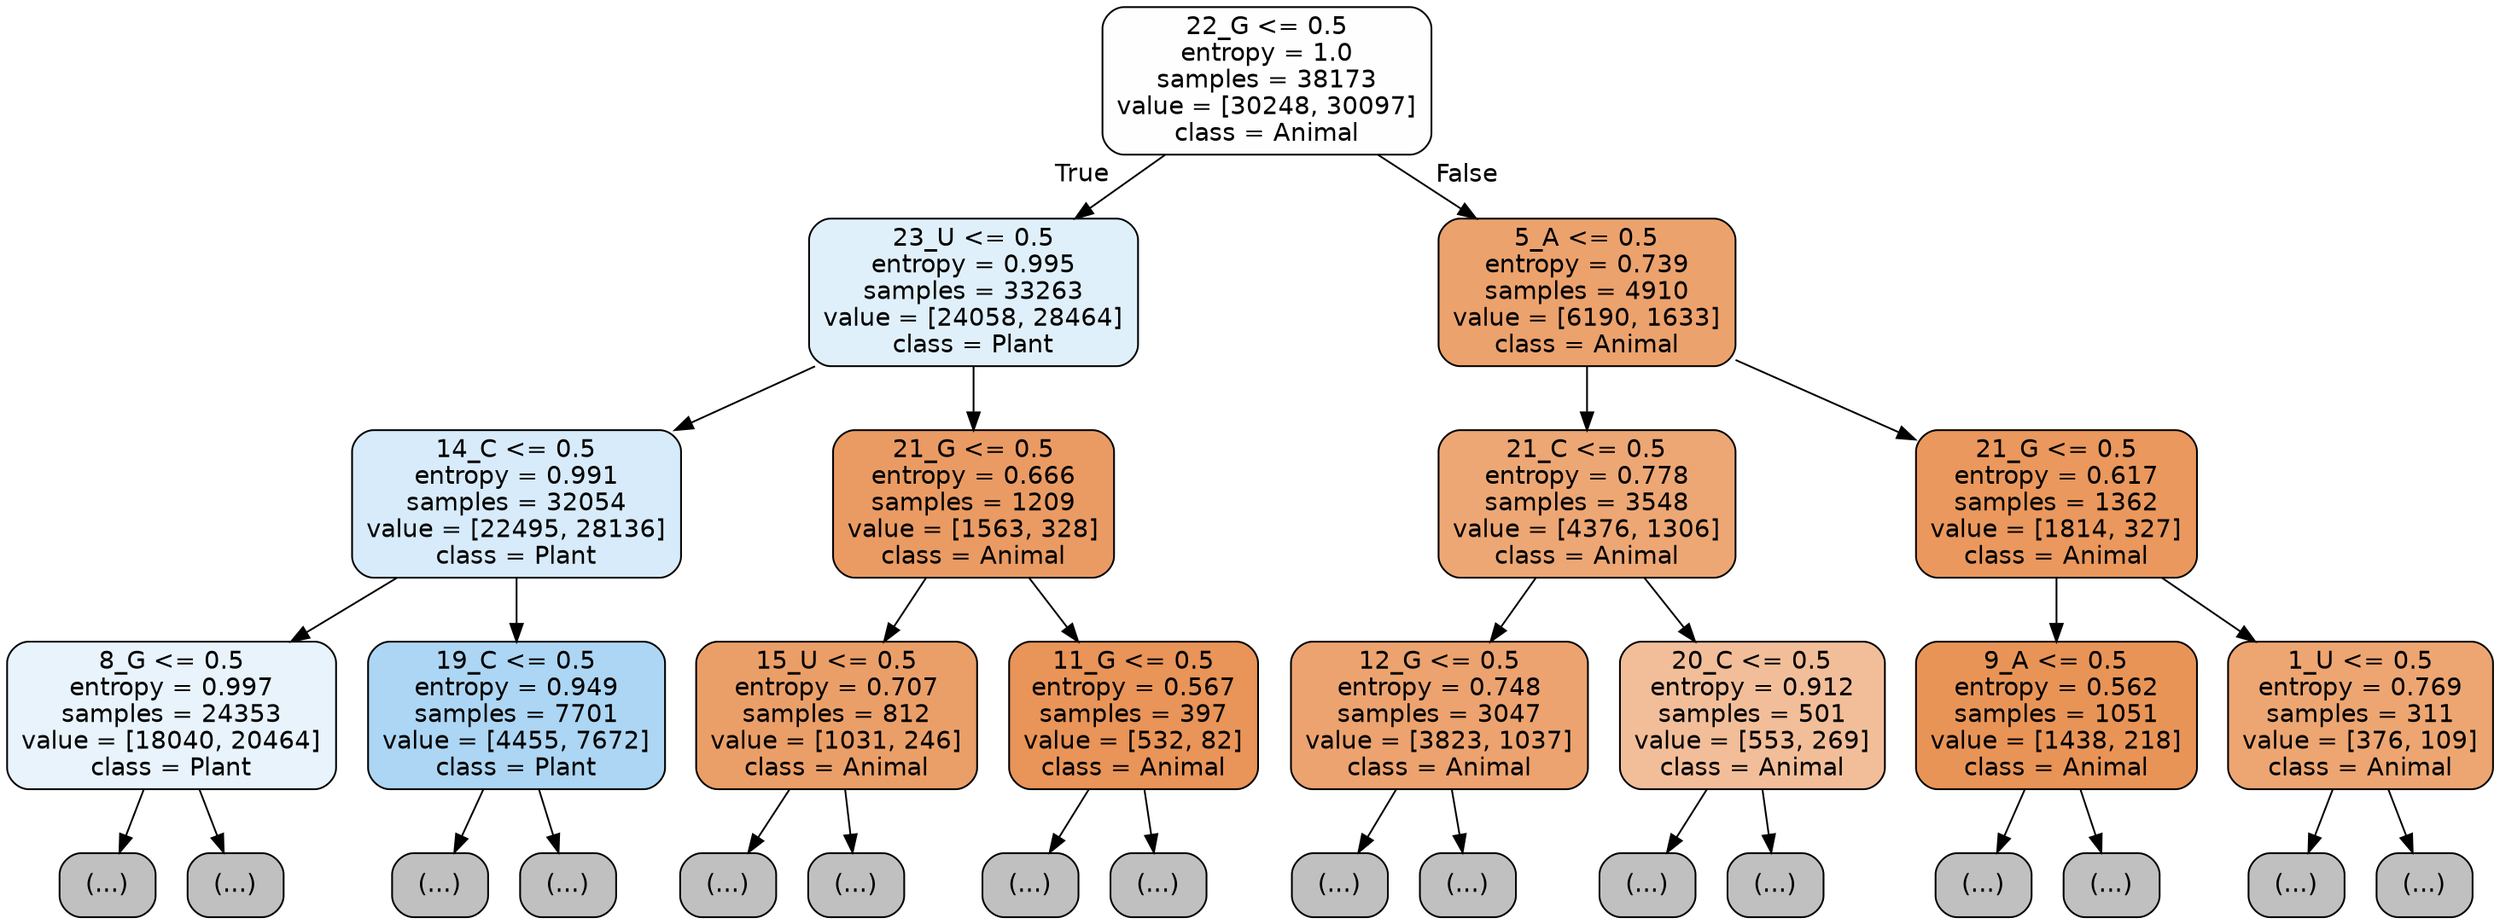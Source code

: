 digraph Tree {
node [shape=box, style="filled, rounded", color="black", fontname="helvetica"] ;
edge [fontname="helvetica"] ;
0 [label="22_G <= 0.5\nentropy = 1.0\nsamples = 38173\nvalue = [30248, 30097]\nclass = Animal", fillcolor="#fffefe"] ;
1 [label="23_U <= 0.5\nentropy = 0.995\nsamples = 33263\nvalue = [24058, 28464]\nclass = Plant", fillcolor="#e0f0fb"] ;
0 -> 1 [labeldistance=2.5, labelangle=45, headlabel="True"] ;
2 [label="14_C <= 0.5\nentropy = 0.991\nsamples = 32054\nvalue = [22495, 28136]\nclass = Plant", fillcolor="#d7ebfa"] ;
1 -> 2 ;
3 [label="8_G <= 0.5\nentropy = 0.997\nsamples = 24353\nvalue = [18040, 20464]\nclass = Plant", fillcolor="#e8f3fc"] ;
2 -> 3 ;
4 [label="(...)", fillcolor="#C0C0C0"] ;
3 -> 4 ;
8409 [label="(...)", fillcolor="#C0C0C0"] ;
3 -> 8409 ;
11452 [label="19_C <= 0.5\nentropy = 0.949\nsamples = 7701\nvalue = [4455, 7672]\nclass = Plant", fillcolor="#acd6f4"] ;
2 -> 11452 ;
11453 [label="(...)", fillcolor="#C0C0C0"] ;
11452 -> 11453 ;
13726 [label="(...)", fillcolor="#C0C0C0"] ;
11452 -> 13726 ;
14561 [label="21_G <= 0.5\nentropy = 0.666\nsamples = 1209\nvalue = [1563, 328]\nclass = Animal", fillcolor="#ea9b63"] ;
1 -> 14561 ;
14562 [label="15_U <= 0.5\nentropy = 0.707\nsamples = 812\nvalue = [1031, 246]\nclass = Animal", fillcolor="#eb9f68"] ;
14561 -> 14562 ;
14563 [label="(...)", fillcolor="#C0C0C0"] ;
14562 -> 14563 ;
14876 [label="(...)", fillcolor="#C0C0C0"] ;
14562 -> 14876 ;
14941 [label="11_G <= 0.5\nentropy = 0.567\nsamples = 397\nvalue = [532, 82]\nclass = Animal", fillcolor="#e99458"] ;
14561 -> 14941 ;
14942 [label="(...)", fillcolor="#C0C0C0"] ;
14941 -> 14942 ;
15061 [label="(...)", fillcolor="#C0C0C0"] ;
14941 -> 15061 ;
15108 [label="5_A <= 0.5\nentropy = 0.739\nsamples = 4910\nvalue = [6190, 1633]\nclass = Animal", fillcolor="#eca26d"] ;
0 -> 15108 [labeldistance=2.5, labelangle=-45, headlabel="False"] ;
15109 [label="21_C <= 0.5\nentropy = 0.778\nsamples = 3548\nvalue = [4376, 1306]\nclass = Animal", fillcolor="#eda774"] ;
15108 -> 15109 ;
15110 [label="12_G <= 0.5\nentropy = 0.748\nsamples = 3047\nvalue = [3823, 1037]\nclass = Animal", fillcolor="#eca36f"] ;
15109 -> 15110 ;
15111 [label="(...)", fillcolor="#C0C0C0"] ;
15110 -> 15111 ;
16046 [label="(...)", fillcolor="#C0C0C0"] ;
15110 -> 16046 ;
16363 [label="20_C <= 0.5\nentropy = 0.912\nsamples = 501\nvalue = [553, 269]\nclass = Animal", fillcolor="#f2be99"] ;
15109 -> 16363 ;
16364 [label="(...)", fillcolor="#C0C0C0"] ;
16363 -> 16364 ;
16533 [label="(...)", fillcolor="#C0C0C0"] ;
16363 -> 16533 ;
16576 [label="21_G <= 0.5\nentropy = 0.617\nsamples = 1362\nvalue = [1814, 327]\nclass = Animal", fillcolor="#ea985d"] ;
15108 -> 16576 ;
16577 [label="9_A <= 0.5\nentropy = 0.562\nsamples = 1051\nvalue = [1438, 218]\nclass = Animal", fillcolor="#e99457"] ;
16576 -> 16577 ;
16578 [label="(...)", fillcolor="#C0C0C0"] ;
16577 -> 16578 ;
16827 [label="(...)", fillcolor="#C0C0C0"] ;
16577 -> 16827 ;
16906 [label="1_U <= 0.5\nentropy = 0.769\nsamples = 311\nvalue = [376, 109]\nclass = Animal", fillcolor="#eda672"] ;
16576 -> 16906 ;
16907 [label="(...)", fillcolor="#C0C0C0"] ;
16906 -> 16907 ;
17010 [label="(...)", fillcolor="#C0C0C0"] ;
16906 -> 17010 ;
}